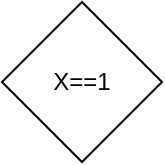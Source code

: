 <mxfile version="12.9.13" type="device"><diagram id="RIkjBzozz5ZuP7PFuOQI" name="Page-1"><mxGraphModel dx="1024" dy="584" grid="1" gridSize="10" guides="1" tooltips="1" connect="1" arrows="1" fold="1" page="1" pageScale="1" pageWidth="1169" pageHeight="827" math="0" shadow="0"><root><mxCell id="0"/><mxCell id="1" parent="0"/><mxCell id="qISsQ7LEgpR6B_a34NwC-1" value="X==1" style="rhombus;whiteSpace=wrap;html=1;" vertex="1" parent="1"><mxGeometry x="480" y="260" width="80" height="80" as="geometry"/></mxCell></root></mxGraphModel></diagram></mxfile>